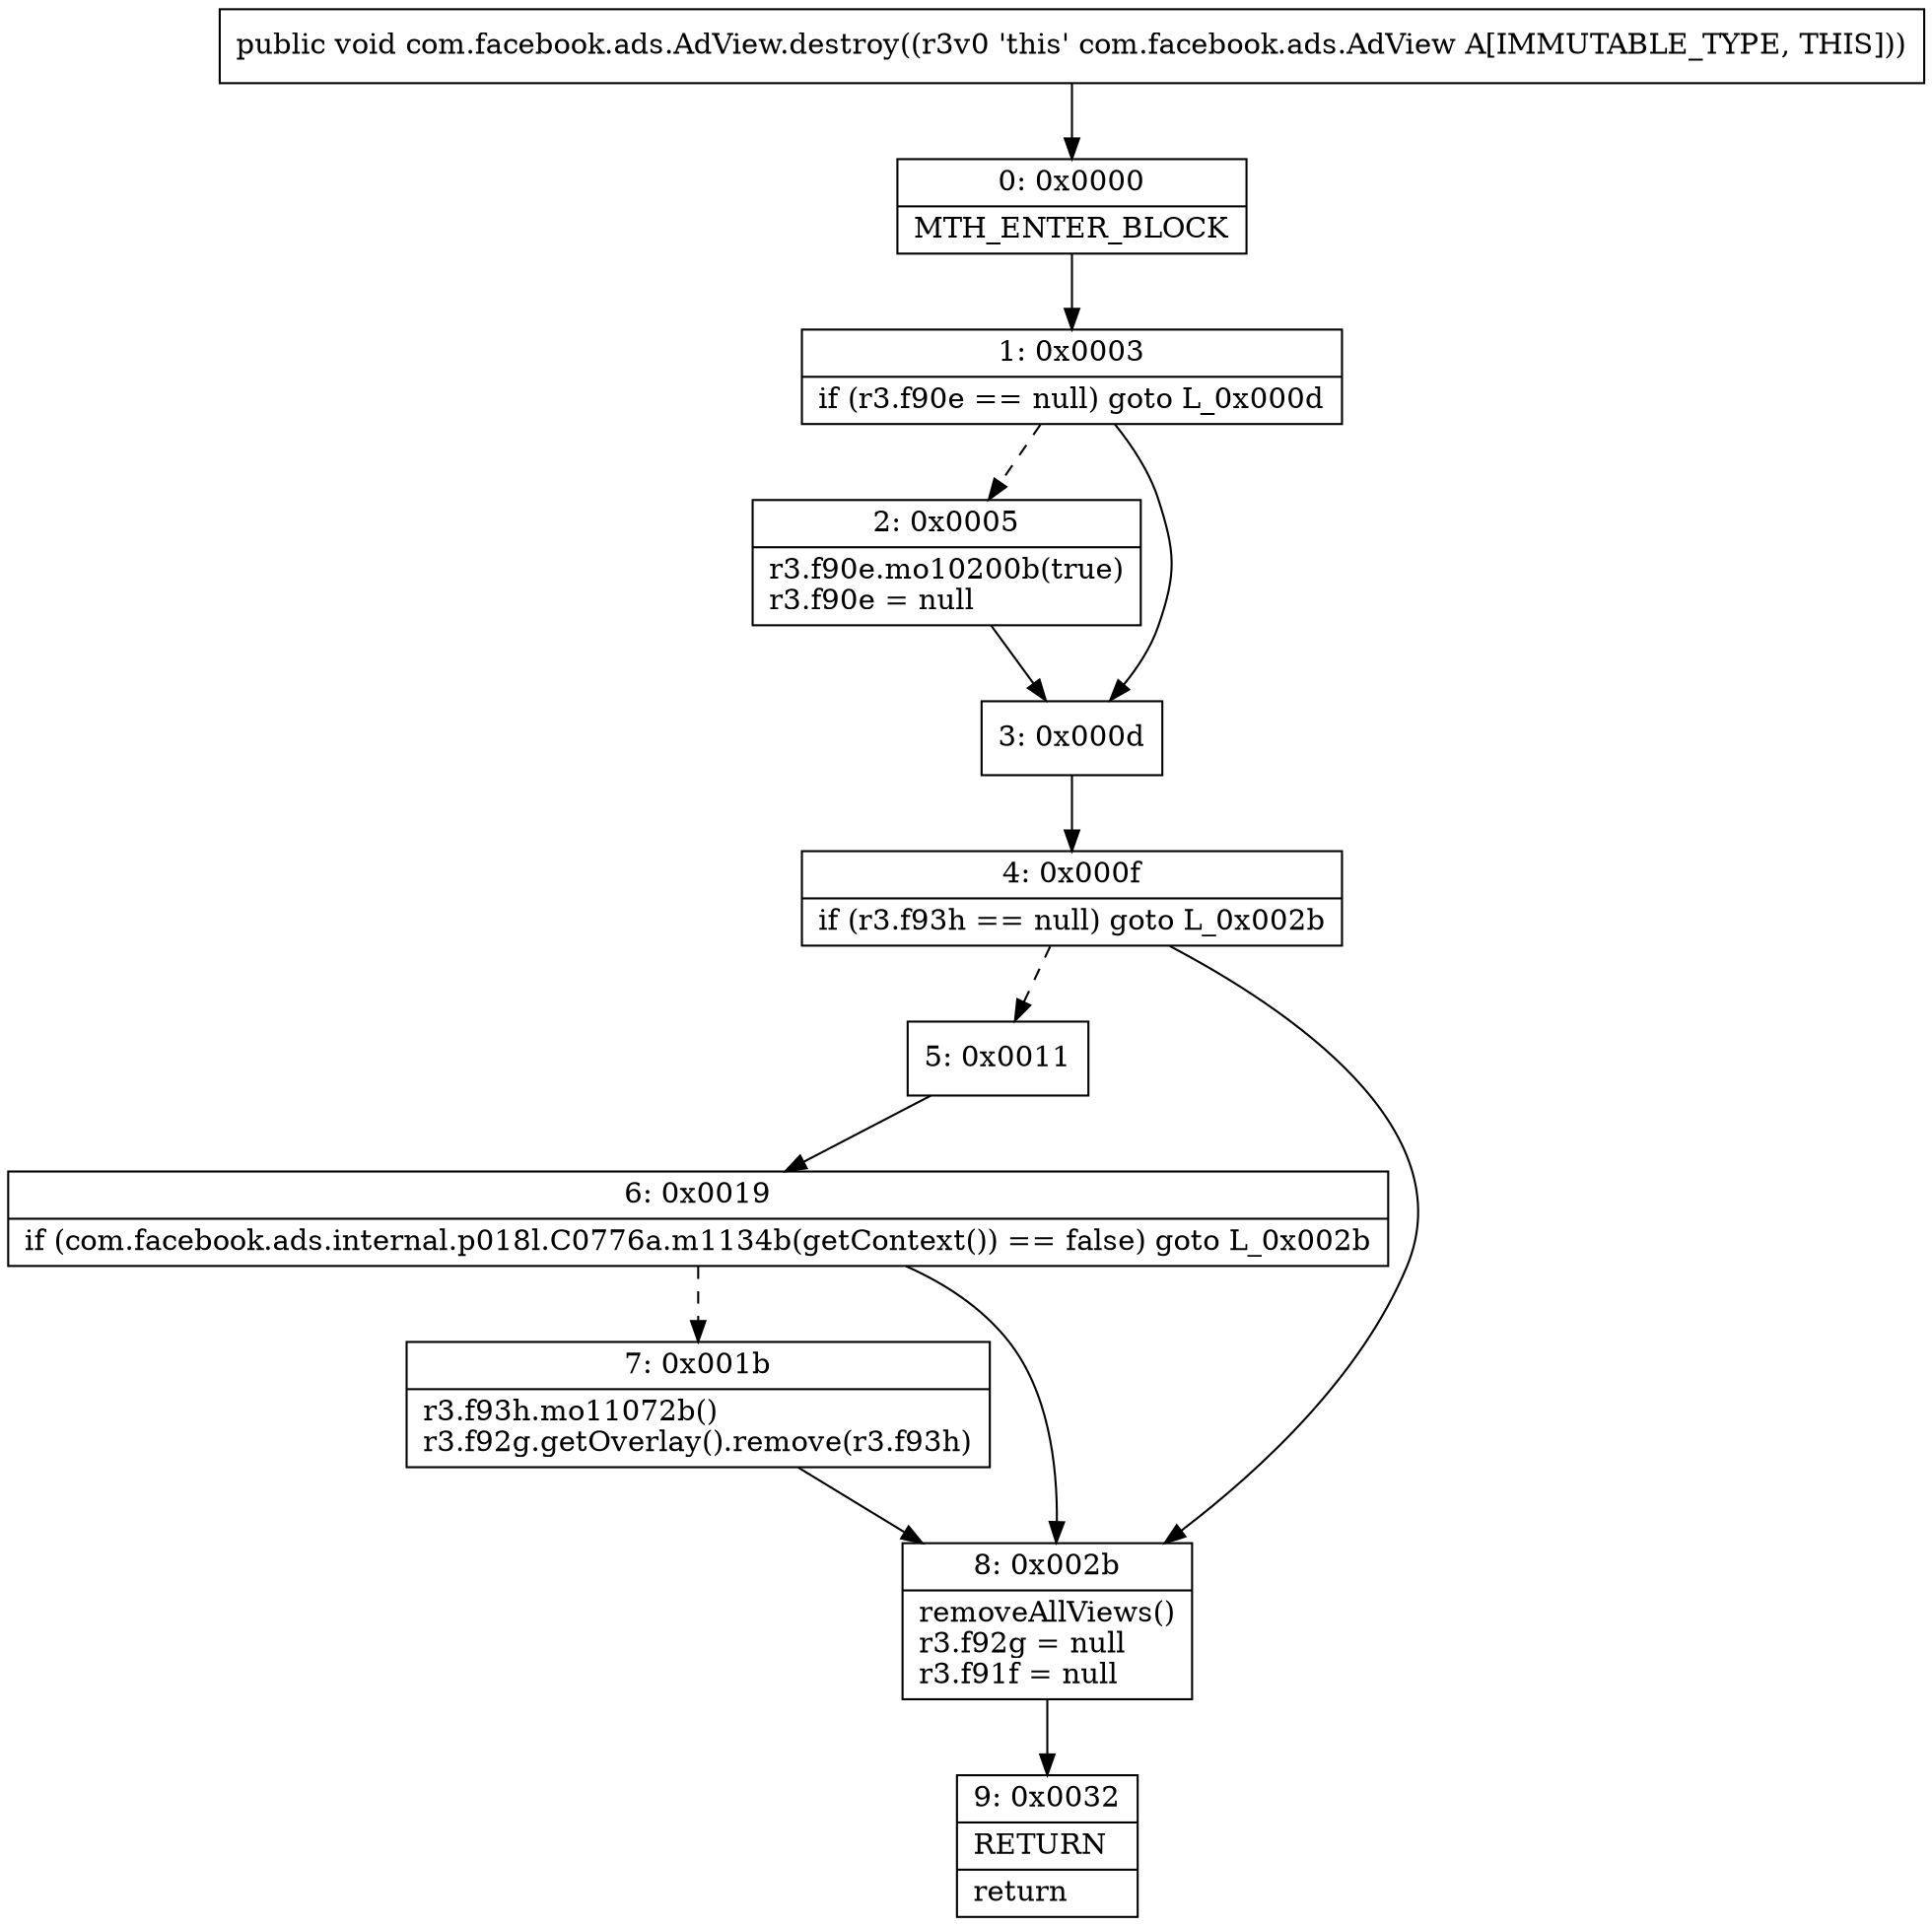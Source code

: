 digraph "CFG forcom.facebook.ads.AdView.destroy()V" {
Node_0 [shape=record,label="{0\:\ 0x0000|MTH_ENTER_BLOCK\l}"];
Node_1 [shape=record,label="{1\:\ 0x0003|if (r3.f90e == null) goto L_0x000d\l}"];
Node_2 [shape=record,label="{2\:\ 0x0005|r3.f90e.mo10200b(true)\lr3.f90e = null\l}"];
Node_3 [shape=record,label="{3\:\ 0x000d}"];
Node_4 [shape=record,label="{4\:\ 0x000f|if (r3.f93h == null) goto L_0x002b\l}"];
Node_5 [shape=record,label="{5\:\ 0x0011}"];
Node_6 [shape=record,label="{6\:\ 0x0019|if (com.facebook.ads.internal.p018l.C0776a.m1134b(getContext()) == false) goto L_0x002b\l}"];
Node_7 [shape=record,label="{7\:\ 0x001b|r3.f93h.mo11072b()\lr3.f92g.getOverlay().remove(r3.f93h)\l}"];
Node_8 [shape=record,label="{8\:\ 0x002b|removeAllViews()\lr3.f92g = null\lr3.f91f = null\l}"];
Node_9 [shape=record,label="{9\:\ 0x0032|RETURN\l|return\l}"];
MethodNode[shape=record,label="{public void com.facebook.ads.AdView.destroy((r3v0 'this' com.facebook.ads.AdView A[IMMUTABLE_TYPE, THIS])) }"];
MethodNode -> Node_0;
Node_0 -> Node_1;
Node_1 -> Node_2[style=dashed];
Node_1 -> Node_3;
Node_2 -> Node_3;
Node_3 -> Node_4;
Node_4 -> Node_5[style=dashed];
Node_4 -> Node_8;
Node_5 -> Node_6;
Node_6 -> Node_7[style=dashed];
Node_6 -> Node_8;
Node_7 -> Node_8;
Node_8 -> Node_9;
}

